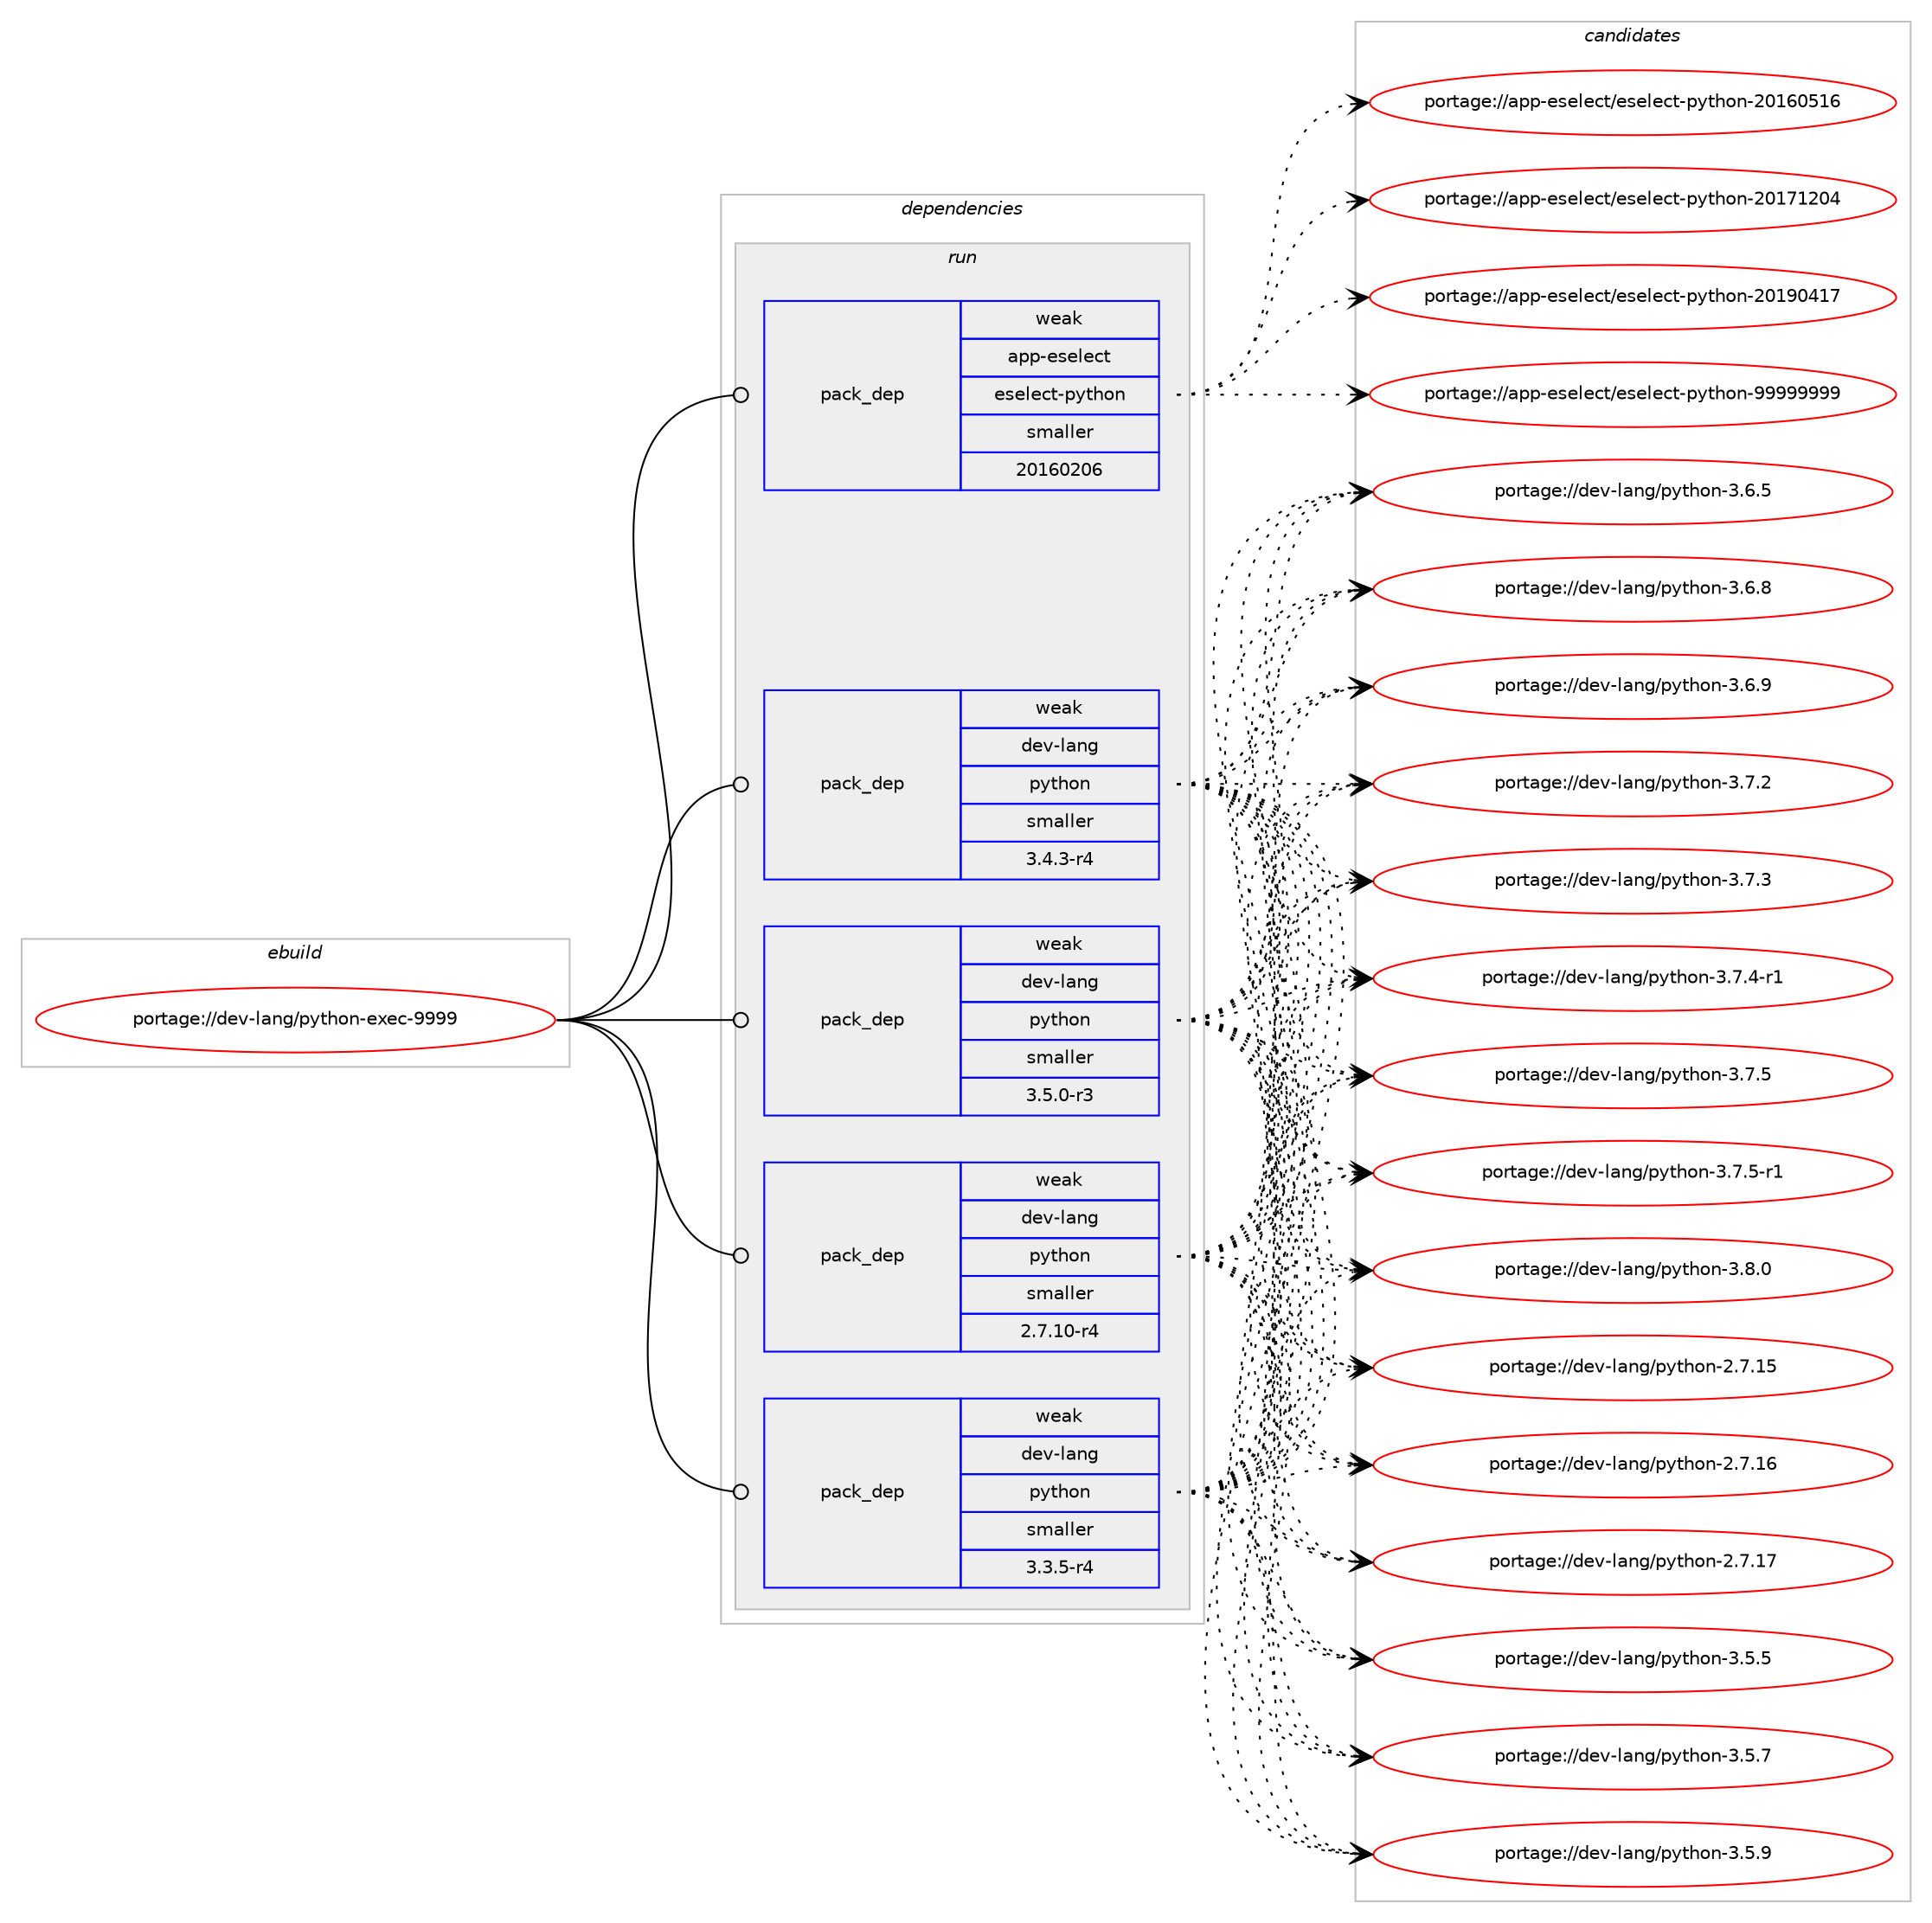 digraph prolog {

# *************
# Graph options
# *************

newrank=true;
concentrate=true;
compound=true;
graph [rankdir=LR,fontname=Helvetica,fontsize=10,ranksep=1.5];#, ranksep=2.5, nodesep=0.2];
edge  [arrowhead=vee];
node  [fontname=Helvetica,fontsize=10];

# **********
# The ebuild
# **********

subgraph cluster_leftcol {
color=gray;
rank=same;
label=<<i>ebuild</i>>;
id [label="portage://dev-lang/python-exec-9999", color=red, width=4, href="../dev-lang/python-exec-9999.svg"];
}

# ****************
# The dependencies
# ****************

subgraph cluster_midcol {
color=gray;
label=<<i>dependencies</i>>;
subgraph cluster_compile {
fillcolor="#eeeeee";
style=filled;
label=<<i>compile</i>>;
}
subgraph cluster_compileandrun {
fillcolor="#eeeeee";
style=filled;
label=<<i>compile and run</i>>;
}
subgraph cluster_run {
fillcolor="#eeeeee";
style=filled;
label=<<i>run</i>>;
subgraph pack73332 {
dependency96186 [label=<<TABLE BORDER="0" CELLBORDER="1" CELLSPACING="0" CELLPADDING="4" WIDTH="220"><TR><TD ROWSPAN="6" CELLPADDING="30">pack_dep</TD></TR><TR><TD WIDTH="110">weak</TD></TR><TR><TD>app-eselect</TD></TR><TR><TD>eselect-python</TD></TR><TR><TD>smaller</TD></TR><TR><TD>20160206</TD></TR></TABLE>>, shape=none, color=blue];
}
id:e -> dependency96186:w [weight=20,style="solid",arrowhead="odot"];
subgraph pack73333 {
dependency96187 [label=<<TABLE BORDER="0" CELLBORDER="1" CELLSPACING="0" CELLPADDING="4" WIDTH="220"><TR><TD ROWSPAN="6" CELLPADDING="30">pack_dep</TD></TR><TR><TD WIDTH="110">weak</TD></TR><TR><TD>dev-lang</TD></TR><TR><TD>python</TD></TR><TR><TD>smaller</TD></TR><TR><TD>2.7.10-r4</TD></TR></TABLE>>, shape=none, color=blue];
}
id:e -> dependency96187:w [weight=20,style="solid",arrowhead="odot"];
subgraph pack73334 {
dependency96188 [label=<<TABLE BORDER="0" CELLBORDER="1" CELLSPACING="0" CELLPADDING="4" WIDTH="220"><TR><TD ROWSPAN="6" CELLPADDING="30">pack_dep</TD></TR><TR><TD WIDTH="110">weak</TD></TR><TR><TD>dev-lang</TD></TR><TR><TD>python</TD></TR><TR><TD>smaller</TD></TR><TR><TD>3.3.5-r4</TD></TR></TABLE>>, shape=none, color=blue];
}
id:e -> dependency96188:w [weight=20,style="solid",arrowhead="odot"];
subgraph pack73335 {
dependency96189 [label=<<TABLE BORDER="0" CELLBORDER="1" CELLSPACING="0" CELLPADDING="4" WIDTH="220"><TR><TD ROWSPAN="6" CELLPADDING="30">pack_dep</TD></TR><TR><TD WIDTH="110">weak</TD></TR><TR><TD>dev-lang</TD></TR><TR><TD>python</TD></TR><TR><TD>smaller</TD></TR><TR><TD>3.4.3-r4</TD></TR></TABLE>>, shape=none, color=blue];
}
id:e -> dependency96189:w [weight=20,style="solid",arrowhead="odot"];
subgraph pack73336 {
dependency96190 [label=<<TABLE BORDER="0" CELLBORDER="1" CELLSPACING="0" CELLPADDING="4" WIDTH="220"><TR><TD ROWSPAN="6" CELLPADDING="30">pack_dep</TD></TR><TR><TD WIDTH="110">weak</TD></TR><TR><TD>dev-lang</TD></TR><TR><TD>python</TD></TR><TR><TD>smaller</TD></TR><TR><TD>3.5.0-r3</TD></TR></TABLE>>, shape=none, color=blue];
}
id:e -> dependency96190:w [weight=20,style="solid",arrowhead="odot"];
}
}

# **************
# The candidates
# **************

subgraph cluster_choices {
rank=same;
color=gray;
label=<<i>candidates</i>>;

subgraph choice73332 {
color=black;
nodesep=1;
choiceportage971121124510111510110810199116471011151011081019911645112121116104111110455048495448534954 [label="portage://app-eselect/eselect-python-20160516", color=red, width=4,href="../app-eselect/eselect-python-20160516.svg"];
choiceportage971121124510111510110810199116471011151011081019911645112121116104111110455048495549504852 [label="portage://app-eselect/eselect-python-20171204", color=red, width=4,href="../app-eselect/eselect-python-20171204.svg"];
choiceportage971121124510111510110810199116471011151011081019911645112121116104111110455048495748524955 [label="portage://app-eselect/eselect-python-20190417", color=red, width=4,href="../app-eselect/eselect-python-20190417.svg"];
choiceportage971121124510111510110810199116471011151011081019911645112121116104111110455757575757575757 [label="portage://app-eselect/eselect-python-99999999", color=red, width=4,href="../app-eselect/eselect-python-99999999.svg"];
dependency96186:e -> choiceportage971121124510111510110810199116471011151011081019911645112121116104111110455048495448534954:w [style=dotted,weight="100"];
dependency96186:e -> choiceportage971121124510111510110810199116471011151011081019911645112121116104111110455048495549504852:w [style=dotted,weight="100"];
dependency96186:e -> choiceportage971121124510111510110810199116471011151011081019911645112121116104111110455048495748524955:w [style=dotted,weight="100"];
dependency96186:e -> choiceportage971121124510111510110810199116471011151011081019911645112121116104111110455757575757575757:w [style=dotted,weight="100"];
}
subgraph choice73333 {
color=black;
nodesep=1;
choiceportage10010111845108971101034711212111610411111045504655464953 [label="portage://dev-lang/python-2.7.15", color=red, width=4,href="../dev-lang/python-2.7.15.svg"];
choiceportage10010111845108971101034711212111610411111045504655464954 [label="portage://dev-lang/python-2.7.16", color=red, width=4,href="../dev-lang/python-2.7.16.svg"];
choiceportage10010111845108971101034711212111610411111045504655464955 [label="portage://dev-lang/python-2.7.17", color=red, width=4,href="../dev-lang/python-2.7.17.svg"];
choiceportage100101118451089711010347112121116104111110455146534653 [label="portage://dev-lang/python-3.5.5", color=red, width=4,href="../dev-lang/python-3.5.5.svg"];
choiceportage100101118451089711010347112121116104111110455146534655 [label="portage://dev-lang/python-3.5.7", color=red, width=4,href="../dev-lang/python-3.5.7.svg"];
choiceportage100101118451089711010347112121116104111110455146534657 [label="portage://dev-lang/python-3.5.9", color=red, width=4,href="../dev-lang/python-3.5.9.svg"];
choiceportage100101118451089711010347112121116104111110455146544653 [label="portage://dev-lang/python-3.6.5", color=red, width=4,href="../dev-lang/python-3.6.5.svg"];
choiceportage100101118451089711010347112121116104111110455146544656 [label="portage://dev-lang/python-3.6.8", color=red, width=4,href="../dev-lang/python-3.6.8.svg"];
choiceportage100101118451089711010347112121116104111110455146544657 [label="portage://dev-lang/python-3.6.9", color=red, width=4,href="../dev-lang/python-3.6.9.svg"];
choiceportage100101118451089711010347112121116104111110455146554650 [label="portage://dev-lang/python-3.7.2", color=red, width=4,href="../dev-lang/python-3.7.2.svg"];
choiceportage100101118451089711010347112121116104111110455146554651 [label="portage://dev-lang/python-3.7.3", color=red, width=4,href="../dev-lang/python-3.7.3.svg"];
choiceportage1001011184510897110103471121211161041111104551465546524511449 [label="portage://dev-lang/python-3.7.4-r1", color=red, width=4,href="../dev-lang/python-3.7.4-r1.svg"];
choiceportage100101118451089711010347112121116104111110455146554653 [label="portage://dev-lang/python-3.7.5", color=red, width=4,href="../dev-lang/python-3.7.5.svg"];
choiceportage1001011184510897110103471121211161041111104551465546534511449 [label="portage://dev-lang/python-3.7.5-r1", color=red, width=4,href="../dev-lang/python-3.7.5-r1.svg"];
choiceportage100101118451089711010347112121116104111110455146564648 [label="portage://dev-lang/python-3.8.0", color=red, width=4,href="../dev-lang/python-3.8.0.svg"];
dependency96187:e -> choiceportage10010111845108971101034711212111610411111045504655464953:w [style=dotted,weight="100"];
dependency96187:e -> choiceportage10010111845108971101034711212111610411111045504655464954:w [style=dotted,weight="100"];
dependency96187:e -> choiceportage10010111845108971101034711212111610411111045504655464955:w [style=dotted,weight="100"];
dependency96187:e -> choiceportage100101118451089711010347112121116104111110455146534653:w [style=dotted,weight="100"];
dependency96187:e -> choiceportage100101118451089711010347112121116104111110455146534655:w [style=dotted,weight="100"];
dependency96187:e -> choiceportage100101118451089711010347112121116104111110455146534657:w [style=dotted,weight="100"];
dependency96187:e -> choiceportage100101118451089711010347112121116104111110455146544653:w [style=dotted,weight="100"];
dependency96187:e -> choiceportage100101118451089711010347112121116104111110455146544656:w [style=dotted,weight="100"];
dependency96187:e -> choiceportage100101118451089711010347112121116104111110455146544657:w [style=dotted,weight="100"];
dependency96187:e -> choiceportage100101118451089711010347112121116104111110455146554650:w [style=dotted,weight="100"];
dependency96187:e -> choiceportage100101118451089711010347112121116104111110455146554651:w [style=dotted,weight="100"];
dependency96187:e -> choiceportage1001011184510897110103471121211161041111104551465546524511449:w [style=dotted,weight="100"];
dependency96187:e -> choiceportage100101118451089711010347112121116104111110455146554653:w [style=dotted,weight="100"];
dependency96187:e -> choiceportage1001011184510897110103471121211161041111104551465546534511449:w [style=dotted,weight="100"];
dependency96187:e -> choiceportage100101118451089711010347112121116104111110455146564648:w [style=dotted,weight="100"];
}
subgraph choice73334 {
color=black;
nodesep=1;
choiceportage10010111845108971101034711212111610411111045504655464953 [label="portage://dev-lang/python-2.7.15", color=red, width=4,href="../dev-lang/python-2.7.15.svg"];
choiceportage10010111845108971101034711212111610411111045504655464954 [label="portage://dev-lang/python-2.7.16", color=red, width=4,href="../dev-lang/python-2.7.16.svg"];
choiceportage10010111845108971101034711212111610411111045504655464955 [label="portage://dev-lang/python-2.7.17", color=red, width=4,href="../dev-lang/python-2.7.17.svg"];
choiceportage100101118451089711010347112121116104111110455146534653 [label="portage://dev-lang/python-3.5.5", color=red, width=4,href="../dev-lang/python-3.5.5.svg"];
choiceportage100101118451089711010347112121116104111110455146534655 [label="portage://dev-lang/python-3.5.7", color=red, width=4,href="../dev-lang/python-3.5.7.svg"];
choiceportage100101118451089711010347112121116104111110455146534657 [label="portage://dev-lang/python-3.5.9", color=red, width=4,href="../dev-lang/python-3.5.9.svg"];
choiceportage100101118451089711010347112121116104111110455146544653 [label="portage://dev-lang/python-3.6.5", color=red, width=4,href="../dev-lang/python-3.6.5.svg"];
choiceportage100101118451089711010347112121116104111110455146544656 [label="portage://dev-lang/python-3.6.8", color=red, width=4,href="../dev-lang/python-3.6.8.svg"];
choiceportage100101118451089711010347112121116104111110455146544657 [label="portage://dev-lang/python-3.6.9", color=red, width=4,href="../dev-lang/python-3.6.9.svg"];
choiceportage100101118451089711010347112121116104111110455146554650 [label="portage://dev-lang/python-3.7.2", color=red, width=4,href="../dev-lang/python-3.7.2.svg"];
choiceportage100101118451089711010347112121116104111110455146554651 [label="portage://dev-lang/python-3.7.3", color=red, width=4,href="../dev-lang/python-3.7.3.svg"];
choiceportage1001011184510897110103471121211161041111104551465546524511449 [label="portage://dev-lang/python-3.7.4-r1", color=red, width=4,href="../dev-lang/python-3.7.4-r1.svg"];
choiceportage100101118451089711010347112121116104111110455146554653 [label="portage://dev-lang/python-3.7.5", color=red, width=4,href="../dev-lang/python-3.7.5.svg"];
choiceportage1001011184510897110103471121211161041111104551465546534511449 [label="portage://dev-lang/python-3.7.5-r1", color=red, width=4,href="../dev-lang/python-3.7.5-r1.svg"];
choiceportage100101118451089711010347112121116104111110455146564648 [label="portage://dev-lang/python-3.8.0", color=red, width=4,href="../dev-lang/python-3.8.0.svg"];
dependency96188:e -> choiceportage10010111845108971101034711212111610411111045504655464953:w [style=dotted,weight="100"];
dependency96188:e -> choiceportage10010111845108971101034711212111610411111045504655464954:w [style=dotted,weight="100"];
dependency96188:e -> choiceportage10010111845108971101034711212111610411111045504655464955:w [style=dotted,weight="100"];
dependency96188:e -> choiceportage100101118451089711010347112121116104111110455146534653:w [style=dotted,weight="100"];
dependency96188:e -> choiceportage100101118451089711010347112121116104111110455146534655:w [style=dotted,weight="100"];
dependency96188:e -> choiceportage100101118451089711010347112121116104111110455146534657:w [style=dotted,weight="100"];
dependency96188:e -> choiceportage100101118451089711010347112121116104111110455146544653:w [style=dotted,weight="100"];
dependency96188:e -> choiceportage100101118451089711010347112121116104111110455146544656:w [style=dotted,weight="100"];
dependency96188:e -> choiceportage100101118451089711010347112121116104111110455146544657:w [style=dotted,weight="100"];
dependency96188:e -> choiceportage100101118451089711010347112121116104111110455146554650:w [style=dotted,weight="100"];
dependency96188:e -> choiceportage100101118451089711010347112121116104111110455146554651:w [style=dotted,weight="100"];
dependency96188:e -> choiceportage1001011184510897110103471121211161041111104551465546524511449:w [style=dotted,weight="100"];
dependency96188:e -> choiceportage100101118451089711010347112121116104111110455146554653:w [style=dotted,weight="100"];
dependency96188:e -> choiceportage1001011184510897110103471121211161041111104551465546534511449:w [style=dotted,weight="100"];
dependency96188:e -> choiceportage100101118451089711010347112121116104111110455146564648:w [style=dotted,weight="100"];
}
subgraph choice73335 {
color=black;
nodesep=1;
choiceportage10010111845108971101034711212111610411111045504655464953 [label="portage://dev-lang/python-2.7.15", color=red, width=4,href="../dev-lang/python-2.7.15.svg"];
choiceportage10010111845108971101034711212111610411111045504655464954 [label="portage://dev-lang/python-2.7.16", color=red, width=4,href="../dev-lang/python-2.7.16.svg"];
choiceportage10010111845108971101034711212111610411111045504655464955 [label="portage://dev-lang/python-2.7.17", color=red, width=4,href="../dev-lang/python-2.7.17.svg"];
choiceportage100101118451089711010347112121116104111110455146534653 [label="portage://dev-lang/python-3.5.5", color=red, width=4,href="../dev-lang/python-3.5.5.svg"];
choiceportage100101118451089711010347112121116104111110455146534655 [label="portage://dev-lang/python-3.5.7", color=red, width=4,href="../dev-lang/python-3.5.7.svg"];
choiceportage100101118451089711010347112121116104111110455146534657 [label="portage://dev-lang/python-3.5.9", color=red, width=4,href="../dev-lang/python-3.5.9.svg"];
choiceportage100101118451089711010347112121116104111110455146544653 [label="portage://dev-lang/python-3.6.5", color=red, width=4,href="../dev-lang/python-3.6.5.svg"];
choiceportage100101118451089711010347112121116104111110455146544656 [label="portage://dev-lang/python-3.6.8", color=red, width=4,href="../dev-lang/python-3.6.8.svg"];
choiceportage100101118451089711010347112121116104111110455146544657 [label="portage://dev-lang/python-3.6.9", color=red, width=4,href="../dev-lang/python-3.6.9.svg"];
choiceportage100101118451089711010347112121116104111110455146554650 [label="portage://dev-lang/python-3.7.2", color=red, width=4,href="../dev-lang/python-3.7.2.svg"];
choiceportage100101118451089711010347112121116104111110455146554651 [label="portage://dev-lang/python-3.7.3", color=red, width=4,href="../dev-lang/python-3.7.3.svg"];
choiceportage1001011184510897110103471121211161041111104551465546524511449 [label="portage://dev-lang/python-3.7.4-r1", color=red, width=4,href="../dev-lang/python-3.7.4-r1.svg"];
choiceportage100101118451089711010347112121116104111110455146554653 [label="portage://dev-lang/python-3.7.5", color=red, width=4,href="../dev-lang/python-3.7.5.svg"];
choiceportage1001011184510897110103471121211161041111104551465546534511449 [label="portage://dev-lang/python-3.7.5-r1", color=red, width=4,href="../dev-lang/python-3.7.5-r1.svg"];
choiceportage100101118451089711010347112121116104111110455146564648 [label="portage://dev-lang/python-3.8.0", color=red, width=4,href="../dev-lang/python-3.8.0.svg"];
dependency96189:e -> choiceportage10010111845108971101034711212111610411111045504655464953:w [style=dotted,weight="100"];
dependency96189:e -> choiceportage10010111845108971101034711212111610411111045504655464954:w [style=dotted,weight="100"];
dependency96189:e -> choiceportage10010111845108971101034711212111610411111045504655464955:w [style=dotted,weight="100"];
dependency96189:e -> choiceportage100101118451089711010347112121116104111110455146534653:w [style=dotted,weight="100"];
dependency96189:e -> choiceportage100101118451089711010347112121116104111110455146534655:w [style=dotted,weight="100"];
dependency96189:e -> choiceportage100101118451089711010347112121116104111110455146534657:w [style=dotted,weight="100"];
dependency96189:e -> choiceportage100101118451089711010347112121116104111110455146544653:w [style=dotted,weight="100"];
dependency96189:e -> choiceportage100101118451089711010347112121116104111110455146544656:w [style=dotted,weight="100"];
dependency96189:e -> choiceportage100101118451089711010347112121116104111110455146544657:w [style=dotted,weight="100"];
dependency96189:e -> choiceportage100101118451089711010347112121116104111110455146554650:w [style=dotted,weight="100"];
dependency96189:e -> choiceportage100101118451089711010347112121116104111110455146554651:w [style=dotted,weight="100"];
dependency96189:e -> choiceportage1001011184510897110103471121211161041111104551465546524511449:w [style=dotted,weight="100"];
dependency96189:e -> choiceportage100101118451089711010347112121116104111110455146554653:w [style=dotted,weight="100"];
dependency96189:e -> choiceportage1001011184510897110103471121211161041111104551465546534511449:w [style=dotted,weight="100"];
dependency96189:e -> choiceportage100101118451089711010347112121116104111110455146564648:w [style=dotted,weight="100"];
}
subgraph choice73336 {
color=black;
nodesep=1;
choiceportage10010111845108971101034711212111610411111045504655464953 [label="portage://dev-lang/python-2.7.15", color=red, width=4,href="../dev-lang/python-2.7.15.svg"];
choiceportage10010111845108971101034711212111610411111045504655464954 [label="portage://dev-lang/python-2.7.16", color=red, width=4,href="../dev-lang/python-2.7.16.svg"];
choiceportage10010111845108971101034711212111610411111045504655464955 [label="portage://dev-lang/python-2.7.17", color=red, width=4,href="../dev-lang/python-2.7.17.svg"];
choiceportage100101118451089711010347112121116104111110455146534653 [label="portage://dev-lang/python-3.5.5", color=red, width=4,href="../dev-lang/python-3.5.5.svg"];
choiceportage100101118451089711010347112121116104111110455146534655 [label="portage://dev-lang/python-3.5.7", color=red, width=4,href="../dev-lang/python-3.5.7.svg"];
choiceportage100101118451089711010347112121116104111110455146534657 [label="portage://dev-lang/python-3.5.9", color=red, width=4,href="../dev-lang/python-3.5.9.svg"];
choiceportage100101118451089711010347112121116104111110455146544653 [label="portage://dev-lang/python-3.6.5", color=red, width=4,href="../dev-lang/python-3.6.5.svg"];
choiceportage100101118451089711010347112121116104111110455146544656 [label="portage://dev-lang/python-3.6.8", color=red, width=4,href="../dev-lang/python-3.6.8.svg"];
choiceportage100101118451089711010347112121116104111110455146544657 [label="portage://dev-lang/python-3.6.9", color=red, width=4,href="../dev-lang/python-3.6.9.svg"];
choiceportage100101118451089711010347112121116104111110455146554650 [label="portage://dev-lang/python-3.7.2", color=red, width=4,href="../dev-lang/python-3.7.2.svg"];
choiceportage100101118451089711010347112121116104111110455146554651 [label="portage://dev-lang/python-3.7.3", color=red, width=4,href="../dev-lang/python-3.7.3.svg"];
choiceportage1001011184510897110103471121211161041111104551465546524511449 [label="portage://dev-lang/python-3.7.4-r1", color=red, width=4,href="../dev-lang/python-3.7.4-r1.svg"];
choiceportage100101118451089711010347112121116104111110455146554653 [label="portage://dev-lang/python-3.7.5", color=red, width=4,href="../dev-lang/python-3.7.5.svg"];
choiceportage1001011184510897110103471121211161041111104551465546534511449 [label="portage://dev-lang/python-3.7.5-r1", color=red, width=4,href="../dev-lang/python-3.7.5-r1.svg"];
choiceportage100101118451089711010347112121116104111110455146564648 [label="portage://dev-lang/python-3.8.0", color=red, width=4,href="../dev-lang/python-3.8.0.svg"];
dependency96190:e -> choiceportage10010111845108971101034711212111610411111045504655464953:w [style=dotted,weight="100"];
dependency96190:e -> choiceportage10010111845108971101034711212111610411111045504655464954:w [style=dotted,weight="100"];
dependency96190:e -> choiceportage10010111845108971101034711212111610411111045504655464955:w [style=dotted,weight="100"];
dependency96190:e -> choiceportage100101118451089711010347112121116104111110455146534653:w [style=dotted,weight="100"];
dependency96190:e -> choiceportage100101118451089711010347112121116104111110455146534655:w [style=dotted,weight="100"];
dependency96190:e -> choiceportage100101118451089711010347112121116104111110455146534657:w [style=dotted,weight="100"];
dependency96190:e -> choiceportage100101118451089711010347112121116104111110455146544653:w [style=dotted,weight="100"];
dependency96190:e -> choiceportage100101118451089711010347112121116104111110455146544656:w [style=dotted,weight="100"];
dependency96190:e -> choiceportage100101118451089711010347112121116104111110455146544657:w [style=dotted,weight="100"];
dependency96190:e -> choiceportage100101118451089711010347112121116104111110455146554650:w [style=dotted,weight="100"];
dependency96190:e -> choiceportage100101118451089711010347112121116104111110455146554651:w [style=dotted,weight="100"];
dependency96190:e -> choiceportage1001011184510897110103471121211161041111104551465546524511449:w [style=dotted,weight="100"];
dependency96190:e -> choiceportage100101118451089711010347112121116104111110455146554653:w [style=dotted,weight="100"];
dependency96190:e -> choiceportage1001011184510897110103471121211161041111104551465546534511449:w [style=dotted,weight="100"];
dependency96190:e -> choiceportage100101118451089711010347112121116104111110455146564648:w [style=dotted,weight="100"];
}
}

}
